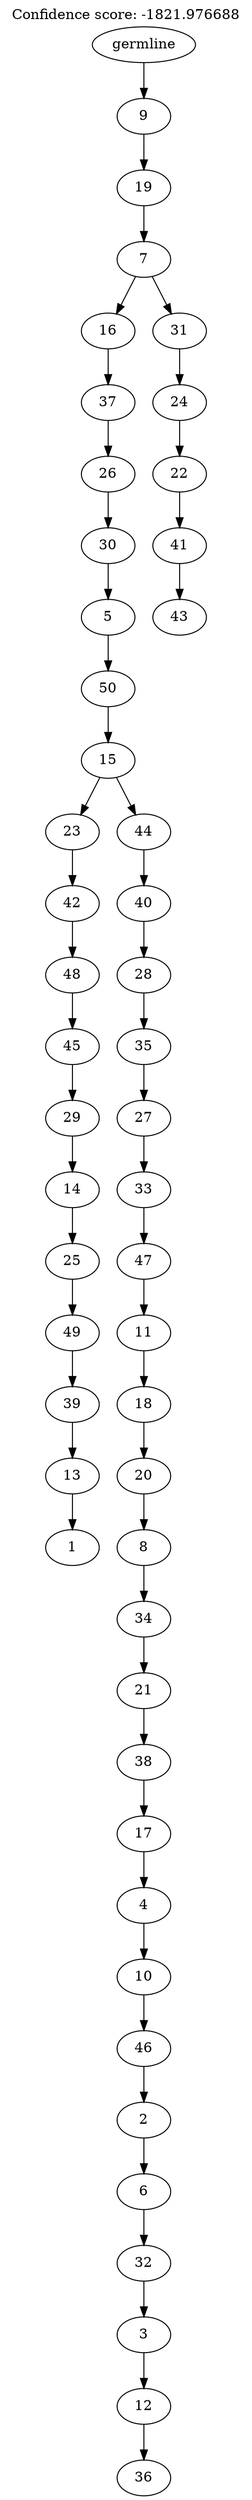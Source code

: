 digraph g {
	"49" -> "50";
	"50" [label="1"];
	"48" -> "49";
	"49" [label="13"];
	"47" -> "48";
	"48" [label="39"];
	"46" -> "47";
	"47" [label="49"];
	"45" -> "46";
	"46" [label="25"];
	"44" -> "45";
	"45" [label="14"];
	"43" -> "44";
	"44" [label="29"];
	"42" -> "43";
	"43" [label="45"];
	"41" -> "42";
	"42" [label="48"];
	"40" -> "41";
	"41" [label="42"];
	"38" -> "39";
	"39" [label="36"];
	"37" -> "38";
	"38" [label="12"];
	"36" -> "37";
	"37" [label="3"];
	"35" -> "36";
	"36" [label="32"];
	"34" -> "35";
	"35" [label="6"];
	"33" -> "34";
	"34" [label="2"];
	"32" -> "33";
	"33" [label="46"];
	"31" -> "32";
	"32" [label="10"];
	"30" -> "31";
	"31" [label="4"];
	"29" -> "30";
	"30" [label="17"];
	"28" -> "29";
	"29" [label="38"];
	"27" -> "28";
	"28" [label="21"];
	"26" -> "27";
	"27" [label="34"];
	"25" -> "26";
	"26" [label="8"];
	"24" -> "25";
	"25" [label="20"];
	"23" -> "24";
	"24" [label="18"];
	"22" -> "23";
	"23" [label="11"];
	"21" -> "22";
	"22" [label="47"];
	"20" -> "21";
	"21" [label="33"];
	"19" -> "20";
	"20" [label="27"];
	"18" -> "19";
	"19" [label="35"];
	"17" -> "18";
	"18" [label="28"];
	"16" -> "17";
	"17" [label="40"];
	"15" -> "16";
	"16" [label="44"];
	"15" -> "40";
	"40" [label="23"];
	"14" -> "15";
	"15" [label="15"];
	"13" -> "14";
	"14" [label="50"];
	"12" -> "13";
	"13" [label="5"];
	"11" -> "12";
	"12" [label="30"];
	"10" -> "11";
	"11" [label="26"];
	"9" -> "10";
	"10" [label="37"];
	"7" -> "8";
	"8" [label="43"];
	"6" -> "7";
	"7" [label="41"];
	"5" -> "6";
	"6" [label="22"];
	"4" -> "5";
	"5" [label="24"];
	"3" -> "4";
	"4" [label="31"];
	"3" -> "9";
	"9" [label="16"];
	"2" -> "3";
	"3" [label="7"];
	"1" -> "2";
	"2" [label="19"];
	"0" -> "1";
	"1" [label="9"];
	"0" [label="germline"];
	labelloc="t";
	label="Confidence score: -1821.976688";
}
